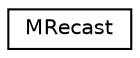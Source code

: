 digraph G
{
  edge [fontname="Helvetica",fontsize="10",labelfontname="Helvetica",labelfontsize="10"];
  node [fontname="Helvetica",fontsize="10",shape=record];
  rankdir=LR;
  Node1 [label="MRecast",height=0.2,width=0.4,color="black", fillcolor="white", style="filled",URL="$d5/d60/structMRecast.html"];
}
